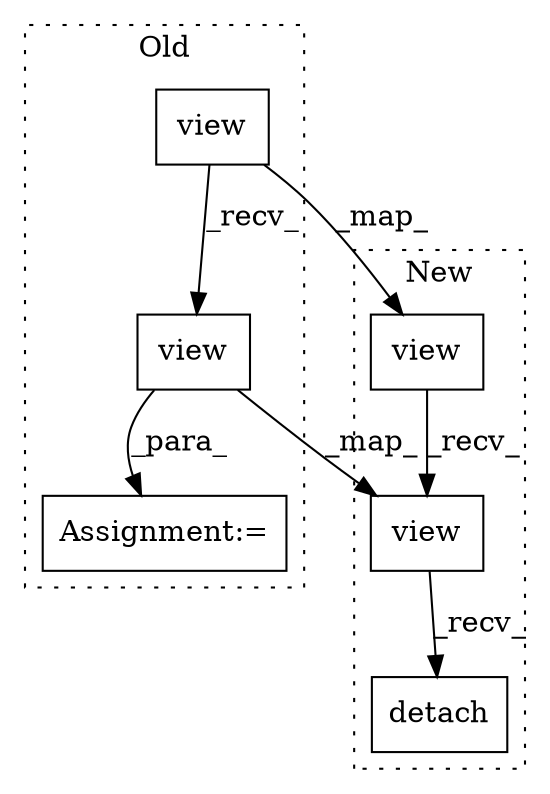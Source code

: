 digraph G {
subgraph cluster0 {
1 [label="view" a="32" s="10133,10171" l="5,1" shape="box"];
3 [label="Assignment:=" a="7" s="10034" l="1" shape="box"];
4 [label="view" a="32" s="9978,10018" l="5,1" shape="box"];
label = "Old";
style="dotted";
}
subgraph cluster1 {
2 [label="view" a="32" s="10156,10194" l="5,1" shape="box"];
5 [label="view" a="32" s="10018,10058" l="5,1" shape="box"];
6 [label="detach" a="32" s="10292" l="8" shape="box"];
label = "New";
style="dotted";
}
1 -> 3 [label="_para_"];
1 -> 2 [label="_map_"];
2 -> 6 [label="_recv_"];
4 -> 1 [label="_recv_"];
4 -> 5 [label="_map_"];
5 -> 2 [label="_recv_"];
}